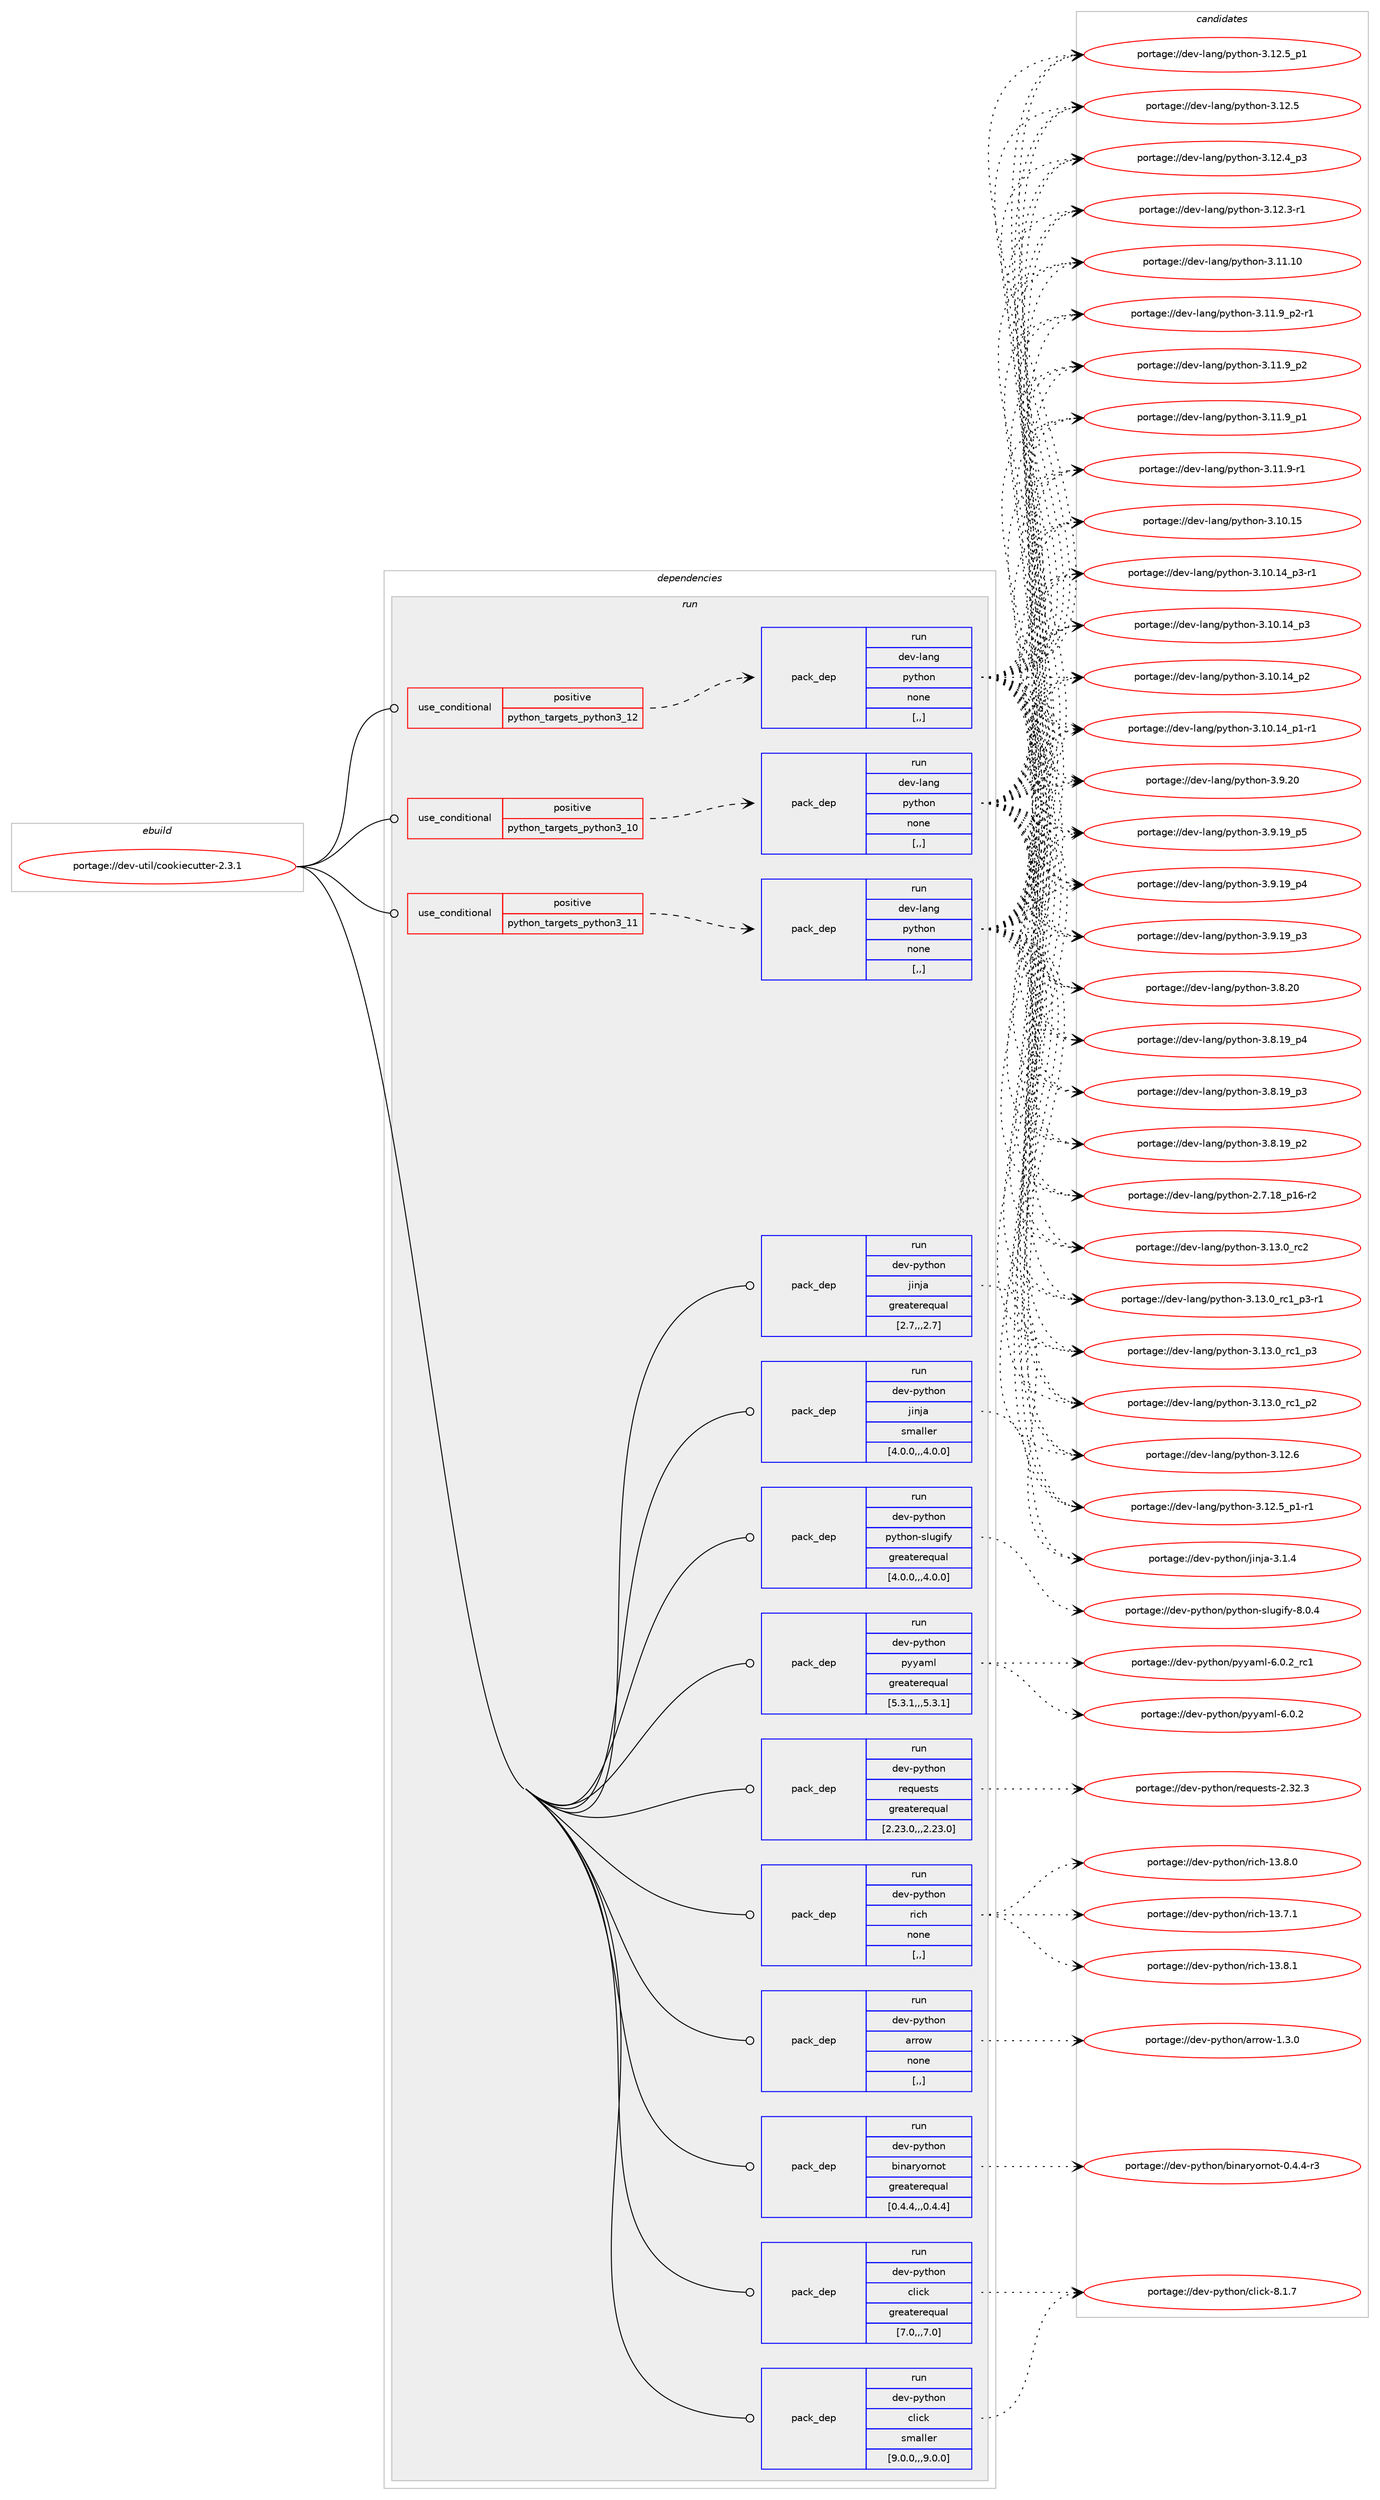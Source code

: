 digraph prolog {

# *************
# Graph options
# *************

newrank=true;
concentrate=true;
compound=true;
graph [rankdir=LR,fontname=Helvetica,fontsize=10,ranksep=1.5];#, ranksep=2.5, nodesep=0.2];
edge  [arrowhead=vee];
node  [fontname=Helvetica,fontsize=10];

# **********
# The ebuild
# **********

subgraph cluster_leftcol {
color=gray;
label=<<i>ebuild</i>>;
id [label="portage://dev-util/cookiecutter-2.3.1", color=red, width=4, href="../dev-util/cookiecutter-2.3.1.svg"];
}

# ****************
# The dependencies
# ****************

subgraph cluster_midcol {
color=gray;
label=<<i>dependencies</i>>;
subgraph cluster_compile {
fillcolor="#eeeeee";
style=filled;
label=<<i>compile</i>>;
}
subgraph cluster_compileandrun {
fillcolor="#eeeeee";
style=filled;
label=<<i>compile and run</i>>;
}
subgraph cluster_run {
fillcolor="#eeeeee";
style=filled;
label=<<i>run</i>>;
subgraph cond190936 {
dependency709053 [label=<<TABLE BORDER="0" CELLBORDER="1" CELLSPACING="0" CELLPADDING="4"><TR><TD ROWSPAN="3" CELLPADDING="10">use_conditional</TD></TR><TR><TD>positive</TD></TR><TR><TD>python_targets_python3_10</TD></TR></TABLE>>, shape=none, color=red];
subgraph pack513120 {
dependency709054 [label=<<TABLE BORDER="0" CELLBORDER="1" CELLSPACING="0" CELLPADDING="4" WIDTH="220"><TR><TD ROWSPAN="6" CELLPADDING="30">pack_dep</TD></TR><TR><TD WIDTH="110">run</TD></TR><TR><TD>dev-lang</TD></TR><TR><TD>python</TD></TR><TR><TD>none</TD></TR><TR><TD>[,,]</TD></TR></TABLE>>, shape=none, color=blue];
}
dependency709053:e -> dependency709054:w [weight=20,style="dashed",arrowhead="vee"];
}
id:e -> dependency709053:w [weight=20,style="solid",arrowhead="odot"];
subgraph cond190937 {
dependency709055 [label=<<TABLE BORDER="0" CELLBORDER="1" CELLSPACING="0" CELLPADDING="4"><TR><TD ROWSPAN="3" CELLPADDING="10">use_conditional</TD></TR><TR><TD>positive</TD></TR><TR><TD>python_targets_python3_11</TD></TR></TABLE>>, shape=none, color=red];
subgraph pack513121 {
dependency709056 [label=<<TABLE BORDER="0" CELLBORDER="1" CELLSPACING="0" CELLPADDING="4" WIDTH="220"><TR><TD ROWSPAN="6" CELLPADDING="30">pack_dep</TD></TR><TR><TD WIDTH="110">run</TD></TR><TR><TD>dev-lang</TD></TR><TR><TD>python</TD></TR><TR><TD>none</TD></TR><TR><TD>[,,]</TD></TR></TABLE>>, shape=none, color=blue];
}
dependency709055:e -> dependency709056:w [weight=20,style="dashed",arrowhead="vee"];
}
id:e -> dependency709055:w [weight=20,style="solid",arrowhead="odot"];
subgraph cond190938 {
dependency709057 [label=<<TABLE BORDER="0" CELLBORDER="1" CELLSPACING="0" CELLPADDING="4"><TR><TD ROWSPAN="3" CELLPADDING="10">use_conditional</TD></TR><TR><TD>positive</TD></TR><TR><TD>python_targets_python3_12</TD></TR></TABLE>>, shape=none, color=red];
subgraph pack513122 {
dependency709058 [label=<<TABLE BORDER="0" CELLBORDER="1" CELLSPACING="0" CELLPADDING="4" WIDTH="220"><TR><TD ROWSPAN="6" CELLPADDING="30">pack_dep</TD></TR><TR><TD WIDTH="110">run</TD></TR><TR><TD>dev-lang</TD></TR><TR><TD>python</TD></TR><TR><TD>none</TD></TR><TR><TD>[,,]</TD></TR></TABLE>>, shape=none, color=blue];
}
dependency709057:e -> dependency709058:w [weight=20,style="dashed",arrowhead="vee"];
}
id:e -> dependency709057:w [weight=20,style="solid",arrowhead="odot"];
subgraph pack513123 {
dependency709059 [label=<<TABLE BORDER="0" CELLBORDER="1" CELLSPACING="0" CELLPADDING="4" WIDTH="220"><TR><TD ROWSPAN="6" CELLPADDING="30">pack_dep</TD></TR><TR><TD WIDTH="110">run</TD></TR><TR><TD>dev-python</TD></TR><TR><TD>arrow</TD></TR><TR><TD>none</TD></TR><TR><TD>[,,]</TD></TR></TABLE>>, shape=none, color=blue];
}
id:e -> dependency709059:w [weight=20,style="solid",arrowhead="odot"];
subgraph pack513124 {
dependency709060 [label=<<TABLE BORDER="0" CELLBORDER="1" CELLSPACING="0" CELLPADDING="4" WIDTH="220"><TR><TD ROWSPAN="6" CELLPADDING="30">pack_dep</TD></TR><TR><TD WIDTH="110">run</TD></TR><TR><TD>dev-python</TD></TR><TR><TD>binaryornot</TD></TR><TR><TD>greaterequal</TD></TR><TR><TD>[0.4.4,,,0.4.4]</TD></TR></TABLE>>, shape=none, color=blue];
}
id:e -> dependency709060:w [weight=20,style="solid",arrowhead="odot"];
subgraph pack513125 {
dependency709061 [label=<<TABLE BORDER="0" CELLBORDER="1" CELLSPACING="0" CELLPADDING="4" WIDTH="220"><TR><TD ROWSPAN="6" CELLPADDING="30">pack_dep</TD></TR><TR><TD WIDTH="110">run</TD></TR><TR><TD>dev-python</TD></TR><TR><TD>click</TD></TR><TR><TD>greaterequal</TD></TR><TR><TD>[7.0,,,7.0]</TD></TR></TABLE>>, shape=none, color=blue];
}
id:e -> dependency709061:w [weight=20,style="solid",arrowhead="odot"];
subgraph pack513126 {
dependency709062 [label=<<TABLE BORDER="0" CELLBORDER="1" CELLSPACING="0" CELLPADDING="4" WIDTH="220"><TR><TD ROWSPAN="6" CELLPADDING="30">pack_dep</TD></TR><TR><TD WIDTH="110">run</TD></TR><TR><TD>dev-python</TD></TR><TR><TD>click</TD></TR><TR><TD>smaller</TD></TR><TR><TD>[9.0.0,,,9.0.0]</TD></TR></TABLE>>, shape=none, color=blue];
}
id:e -> dependency709062:w [weight=20,style="solid",arrowhead="odot"];
subgraph pack513127 {
dependency709063 [label=<<TABLE BORDER="0" CELLBORDER="1" CELLSPACING="0" CELLPADDING="4" WIDTH="220"><TR><TD ROWSPAN="6" CELLPADDING="30">pack_dep</TD></TR><TR><TD WIDTH="110">run</TD></TR><TR><TD>dev-python</TD></TR><TR><TD>jinja</TD></TR><TR><TD>greaterequal</TD></TR><TR><TD>[2.7,,,2.7]</TD></TR></TABLE>>, shape=none, color=blue];
}
id:e -> dependency709063:w [weight=20,style="solid",arrowhead="odot"];
subgraph pack513128 {
dependency709064 [label=<<TABLE BORDER="0" CELLBORDER="1" CELLSPACING="0" CELLPADDING="4" WIDTH="220"><TR><TD ROWSPAN="6" CELLPADDING="30">pack_dep</TD></TR><TR><TD WIDTH="110">run</TD></TR><TR><TD>dev-python</TD></TR><TR><TD>jinja</TD></TR><TR><TD>smaller</TD></TR><TR><TD>[4.0.0,,,4.0.0]</TD></TR></TABLE>>, shape=none, color=blue];
}
id:e -> dependency709064:w [weight=20,style="solid",arrowhead="odot"];
subgraph pack513129 {
dependency709065 [label=<<TABLE BORDER="0" CELLBORDER="1" CELLSPACING="0" CELLPADDING="4" WIDTH="220"><TR><TD ROWSPAN="6" CELLPADDING="30">pack_dep</TD></TR><TR><TD WIDTH="110">run</TD></TR><TR><TD>dev-python</TD></TR><TR><TD>python-slugify</TD></TR><TR><TD>greaterequal</TD></TR><TR><TD>[4.0.0,,,4.0.0]</TD></TR></TABLE>>, shape=none, color=blue];
}
id:e -> dependency709065:w [weight=20,style="solid",arrowhead="odot"];
subgraph pack513130 {
dependency709066 [label=<<TABLE BORDER="0" CELLBORDER="1" CELLSPACING="0" CELLPADDING="4" WIDTH="220"><TR><TD ROWSPAN="6" CELLPADDING="30">pack_dep</TD></TR><TR><TD WIDTH="110">run</TD></TR><TR><TD>dev-python</TD></TR><TR><TD>pyyaml</TD></TR><TR><TD>greaterequal</TD></TR><TR><TD>[5.3.1,,,5.3.1]</TD></TR></TABLE>>, shape=none, color=blue];
}
id:e -> dependency709066:w [weight=20,style="solid",arrowhead="odot"];
subgraph pack513131 {
dependency709067 [label=<<TABLE BORDER="0" CELLBORDER="1" CELLSPACING="0" CELLPADDING="4" WIDTH="220"><TR><TD ROWSPAN="6" CELLPADDING="30">pack_dep</TD></TR><TR><TD WIDTH="110">run</TD></TR><TR><TD>dev-python</TD></TR><TR><TD>requests</TD></TR><TR><TD>greaterequal</TD></TR><TR><TD>[2.23.0,,,2.23.0]</TD></TR></TABLE>>, shape=none, color=blue];
}
id:e -> dependency709067:w [weight=20,style="solid",arrowhead="odot"];
subgraph pack513132 {
dependency709068 [label=<<TABLE BORDER="0" CELLBORDER="1" CELLSPACING="0" CELLPADDING="4" WIDTH="220"><TR><TD ROWSPAN="6" CELLPADDING="30">pack_dep</TD></TR><TR><TD WIDTH="110">run</TD></TR><TR><TD>dev-python</TD></TR><TR><TD>rich</TD></TR><TR><TD>none</TD></TR><TR><TD>[,,]</TD></TR></TABLE>>, shape=none, color=blue];
}
id:e -> dependency709068:w [weight=20,style="solid",arrowhead="odot"];
}
}

# **************
# The candidates
# **************

subgraph cluster_choices {
rank=same;
color=gray;
label=<<i>candidates</i>>;

subgraph choice513120 {
color=black;
nodesep=1;
choice10010111845108971101034711212111610411111045514649514648951149950 [label="portage://dev-lang/python-3.13.0_rc2", color=red, width=4,href="../dev-lang/python-3.13.0_rc2.svg"];
choice1001011184510897110103471121211161041111104551464951464895114994995112514511449 [label="portage://dev-lang/python-3.13.0_rc1_p3-r1", color=red, width=4,href="../dev-lang/python-3.13.0_rc1_p3-r1.svg"];
choice100101118451089711010347112121116104111110455146495146489511499499511251 [label="portage://dev-lang/python-3.13.0_rc1_p3", color=red, width=4,href="../dev-lang/python-3.13.0_rc1_p3.svg"];
choice100101118451089711010347112121116104111110455146495146489511499499511250 [label="portage://dev-lang/python-3.13.0_rc1_p2", color=red, width=4,href="../dev-lang/python-3.13.0_rc1_p2.svg"];
choice10010111845108971101034711212111610411111045514649504654 [label="portage://dev-lang/python-3.12.6", color=red, width=4,href="../dev-lang/python-3.12.6.svg"];
choice1001011184510897110103471121211161041111104551464950465395112494511449 [label="portage://dev-lang/python-3.12.5_p1-r1", color=red, width=4,href="../dev-lang/python-3.12.5_p1-r1.svg"];
choice100101118451089711010347112121116104111110455146495046539511249 [label="portage://dev-lang/python-3.12.5_p1", color=red, width=4,href="../dev-lang/python-3.12.5_p1.svg"];
choice10010111845108971101034711212111610411111045514649504653 [label="portage://dev-lang/python-3.12.5", color=red, width=4,href="../dev-lang/python-3.12.5.svg"];
choice100101118451089711010347112121116104111110455146495046529511251 [label="portage://dev-lang/python-3.12.4_p3", color=red, width=4,href="../dev-lang/python-3.12.4_p3.svg"];
choice100101118451089711010347112121116104111110455146495046514511449 [label="portage://dev-lang/python-3.12.3-r1", color=red, width=4,href="../dev-lang/python-3.12.3-r1.svg"];
choice1001011184510897110103471121211161041111104551464949464948 [label="portage://dev-lang/python-3.11.10", color=red, width=4,href="../dev-lang/python-3.11.10.svg"];
choice1001011184510897110103471121211161041111104551464949465795112504511449 [label="portage://dev-lang/python-3.11.9_p2-r1", color=red, width=4,href="../dev-lang/python-3.11.9_p2-r1.svg"];
choice100101118451089711010347112121116104111110455146494946579511250 [label="portage://dev-lang/python-3.11.9_p2", color=red, width=4,href="../dev-lang/python-3.11.9_p2.svg"];
choice100101118451089711010347112121116104111110455146494946579511249 [label="portage://dev-lang/python-3.11.9_p1", color=red, width=4,href="../dev-lang/python-3.11.9_p1.svg"];
choice100101118451089711010347112121116104111110455146494946574511449 [label="portage://dev-lang/python-3.11.9-r1", color=red, width=4,href="../dev-lang/python-3.11.9-r1.svg"];
choice1001011184510897110103471121211161041111104551464948464953 [label="portage://dev-lang/python-3.10.15", color=red, width=4,href="../dev-lang/python-3.10.15.svg"];
choice100101118451089711010347112121116104111110455146494846495295112514511449 [label="portage://dev-lang/python-3.10.14_p3-r1", color=red, width=4,href="../dev-lang/python-3.10.14_p3-r1.svg"];
choice10010111845108971101034711212111610411111045514649484649529511251 [label="portage://dev-lang/python-3.10.14_p3", color=red, width=4,href="../dev-lang/python-3.10.14_p3.svg"];
choice10010111845108971101034711212111610411111045514649484649529511250 [label="portage://dev-lang/python-3.10.14_p2", color=red, width=4,href="../dev-lang/python-3.10.14_p2.svg"];
choice100101118451089711010347112121116104111110455146494846495295112494511449 [label="portage://dev-lang/python-3.10.14_p1-r1", color=red, width=4,href="../dev-lang/python-3.10.14_p1-r1.svg"];
choice10010111845108971101034711212111610411111045514657465048 [label="portage://dev-lang/python-3.9.20", color=red, width=4,href="../dev-lang/python-3.9.20.svg"];
choice100101118451089711010347112121116104111110455146574649579511253 [label="portage://dev-lang/python-3.9.19_p5", color=red, width=4,href="../dev-lang/python-3.9.19_p5.svg"];
choice100101118451089711010347112121116104111110455146574649579511252 [label="portage://dev-lang/python-3.9.19_p4", color=red, width=4,href="../dev-lang/python-3.9.19_p4.svg"];
choice100101118451089711010347112121116104111110455146574649579511251 [label="portage://dev-lang/python-3.9.19_p3", color=red, width=4,href="../dev-lang/python-3.9.19_p3.svg"];
choice10010111845108971101034711212111610411111045514656465048 [label="portage://dev-lang/python-3.8.20", color=red, width=4,href="../dev-lang/python-3.8.20.svg"];
choice100101118451089711010347112121116104111110455146564649579511252 [label="portage://dev-lang/python-3.8.19_p4", color=red, width=4,href="../dev-lang/python-3.8.19_p4.svg"];
choice100101118451089711010347112121116104111110455146564649579511251 [label="portage://dev-lang/python-3.8.19_p3", color=red, width=4,href="../dev-lang/python-3.8.19_p3.svg"];
choice100101118451089711010347112121116104111110455146564649579511250 [label="portage://dev-lang/python-3.8.19_p2", color=red, width=4,href="../dev-lang/python-3.8.19_p2.svg"];
choice100101118451089711010347112121116104111110455046554649569511249544511450 [label="portage://dev-lang/python-2.7.18_p16-r2", color=red, width=4,href="../dev-lang/python-2.7.18_p16-r2.svg"];
dependency709054:e -> choice10010111845108971101034711212111610411111045514649514648951149950:w [style=dotted,weight="100"];
dependency709054:e -> choice1001011184510897110103471121211161041111104551464951464895114994995112514511449:w [style=dotted,weight="100"];
dependency709054:e -> choice100101118451089711010347112121116104111110455146495146489511499499511251:w [style=dotted,weight="100"];
dependency709054:e -> choice100101118451089711010347112121116104111110455146495146489511499499511250:w [style=dotted,weight="100"];
dependency709054:e -> choice10010111845108971101034711212111610411111045514649504654:w [style=dotted,weight="100"];
dependency709054:e -> choice1001011184510897110103471121211161041111104551464950465395112494511449:w [style=dotted,weight="100"];
dependency709054:e -> choice100101118451089711010347112121116104111110455146495046539511249:w [style=dotted,weight="100"];
dependency709054:e -> choice10010111845108971101034711212111610411111045514649504653:w [style=dotted,weight="100"];
dependency709054:e -> choice100101118451089711010347112121116104111110455146495046529511251:w [style=dotted,weight="100"];
dependency709054:e -> choice100101118451089711010347112121116104111110455146495046514511449:w [style=dotted,weight="100"];
dependency709054:e -> choice1001011184510897110103471121211161041111104551464949464948:w [style=dotted,weight="100"];
dependency709054:e -> choice1001011184510897110103471121211161041111104551464949465795112504511449:w [style=dotted,weight="100"];
dependency709054:e -> choice100101118451089711010347112121116104111110455146494946579511250:w [style=dotted,weight="100"];
dependency709054:e -> choice100101118451089711010347112121116104111110455146494946579511249:w [style=dotted,weight="100"];
dependency709054:e -> choice100101118451089711010347112121116104111110455146494946574511449:w [style=dotted,weight="100"];
dependency709054:e -> choice1001011184510897110103471121211161041111104551464948464953:w [style=dotted,weight="100"];
dependency709054:e -> choice100101118451089711010347112121116104111110455146494846495295112514511449:w [style=dotted,weight="100"];
dependency709054:e -> choice10010111845108971101034711212111610411111045514649484649529511251:w [style=dotted,weight="100"];
dependency709054:e -> choice10010111845108971101034711212111610411111045514649484649529511250:w [style=dotted,weight="100"];
dependency709054:e -> choice100101118451089711010347112121116104111110455146494846495295112494511449:w [style=dotted,weight="100"];
dependency709054:e -> choice10010111845108971101034711212111610411111045514657465048:w [style=dotted,weight="100"];
dependency709054:e -> choice100101118451089711010347112121116104111110455146574649579511253:w [style=dotted,weight="100"];
dependency709054:e -> choice100101118451089711010347112121116104111110455146574649579511252:w [style=dotted,weight="100"];
dependency709054:e -> choice100101118451089711010347112121116104111110455146574649579511251:w [style=dotted,weight="100"];
dependency709054:e -> choice10010111845108971101034711212111610411111045514656465048:w [style=dotted,weight="100"];
dependency709054:e -> choice100101118451089711010347112121116104111110455146564649579511252:w [style=dotted,weight="100"];
dependency709054:e -> choice100101118451089711010347112121116104111110455146564649579511251:w [style=dotted,weight="100"];
dependency709054:e -> choice100101118451089711010347112121116104111110455146564649579511250:w [style=dotted,weight="100"];
dependency709054:e -> choice100101118451089711010347112121116104111110455046554649569511249544511450:w [style=dotted,weight="100"];
}
subgraph choice513121 {
color=black;
nodesep=1;
choice10010111845108971101034711212111610411111045514649514648951149950 [label="portage://dev-lang/python-3.13.0_rc2", color=red, width=4,href="../dev-lang/python-3.13.0_rc2.svg"];
choice1001011184510897110103471121211161041111104551464951464895114994995112514511449 [label="portage://dev-lang/python-3.13.0_rc1_p3-r1", color=red, width=4,href="../dev-lang/python-3.13.0_rc1_p3-r1.svg"];
choice100101118451089711010347112121116104111110455146495146489511499499511251 [label="portage://dev-lang/python-3.13.0_rc1_p3", color=red, width=4,href="../dev-lang/python-3.13.0_rc1_p3.svg"];
choice100101118451089711010347112121116104111110455146495146489511499499511250 [label="portage://dev-lang/python-3.13.0_rc1_p2", color=red, width=4,href="../dev-lang/python-3.13.0_rc1_p2.svg"];
choice10010111845108971101034711212111610411111045514649504654 [label="portage://dev-lang/python-3.12.6", color=red, width=4,href="../dev-lang/python-3.12.6.svg"];
choice1001011184510897110103471121211161041111104551464950465395112494511449 [label="portage://dev-lang/python-3.12.5_p1-r1", color=red, width=4,href="../dev-lang/python-3.12.5_p1-r1.svg"];
choice100101118451089711010347112121116104111110455146495046539511249 [label="portage://dev-lang/python-3.12.5_p1", color=red, width=4,href="../dev-lang/python-3.12.5_p1.svg"];
choice10010111845108971101034711212111610411111045514649504653 [label="portage://dev-lang/python-3.12.5", color=red, width=4,href="../dev-lang/python-3.12.5.svg"];
choice100101118451089711010347112121116104111110455146495046529511251 [label="portage://dev-lang/python-3.12.4_p3", color=red, width=4,href="../dev-lang/python-3.12.4_p3.svg"];
choice100101118451089711010347112121116104111110455146495046514511449 [label="portage://dev-lang/python-3.12.3-r1", color=red, width=4,href="../dev-lang/python-3.12.3-r1.svg"];
choice1001011184510897110103471121211161041111104551464949464948 [label="portage://dev-lang/python-3.11.10", color=red, width=4,href="../dev-lang/python-3.11.10.svg"];
choice1001011184510897110103471121211161041111104551464949465795112504511449 [label="portage://dev-lang/python-3.11.9_p2-r1", color=red, width=4,href="../dev-lang/python-3.11.9_p2-r1.svg"];
choice100101118451089711010347112121116104111110455146494946579511250 [label="portage://dev-lang/python-3.11.9_p2", color=red, width=4,href="../dev-lang/python-3.11.9_p2.svg"];
choice100101118451089711010347112121116104111110455146494946579511249 [label="portage://dev-lang/python-3.11.9_p1", color=red, width=4,href="../dev-lang/python-3.11.9_p1.svg"];
choice100101118451089711010347112121116104111110455146494946574511449 [label="portage://dev-lang/python-3.11.9-r1", color=red, width=4,href="../dev-lang/python-3.11.9-r1.svg"];
choice1001011184510897110103471121211161041111104551464948464953 [label="portage://dev-lang/python-3.10.15", color=red, width=4,href="../dev-lang/python-3.10.15.svg"];
choice100101118451089711010347112121116104111110455146494846495295112514511449 [label="portage://dev-lang/python-3.10.14_p3-r1", color=red, width=4,href="../dev-lang/python-3.10.14_p3-r1.svg"];
choice10010111845108971101034711212111610411111045514649484649529511251 [label="portage://dev-lang/python-3.10.14_p3", color=red, width=4,href="../dev-lang/python-3.10.14_p3.svg"];
choice10010111845108971101034711212111610411111045514649484649529511250 [label="portage://dev-lang/python-3.10.14_p2", color=red, width=4,href="../dev-lang/python-3.10.14_p2.svg"];
choice100101118451089711010347112121116104111110455146494846495295112494511449 [label="portage://dev-lang/python-3.10.14_p1-r1", color=red, width=4,href="../dev-lang/python-3.10.14_p1-r1.svg"];
choice10010111845108971101034711212111610411111045514657465048 [label="portage://dev-lang/python-3.9.20", color=red, width=4,href="../dev-lang/python-3.9.20.svg"];
choice100101118451089711010347112121116104111110455146574649579511253 [label="portage://dev-lang/python-3.9.19_p5", color=red, width=4,href="../dev-lang/python-3.9.19_p5.svg"];
choice100101118451089711010347112121116104111110455146574649579511252 [label="portage://dev-lang/python-3.9.19_p4", color=red, width=4,href="../dev-lang/python-3.9.19_p4.svg"];
choice100101118451089711010347112121116104111110455146574649579511251 [label="portage://dev-lang/python-3.9.19_p3", color=red, width=4,href="../dev-lang/python-3.9.19_p3.svg"];
choice10010111845108971101034711212111610411111045514656465048 [label="portage://dev-lang/python-3.8.20", color=red, width=4,href="../dev-lang/python-3.8.20.svg"];
choice100101118451089711010347112121116104111110455146564649579511252 [label="portage://dev-lang/python-3.8.19_p4", color=red, width=4,href="../dev-lang/python-3.8.19_p4.svg"];
choice100101118451089711010347112121116104111110455146564649579511251 [label="portage://dev-lang/python-3.8.19_p3", color=red, width=4,href="../dev-lang/python-3.8.19_p3.svg"];
choice100101118451089711010347112121116104111110455146564649579511250 [label="portage://dev-lang/python-3.8.19_p2", color=red, width=4,href="../dev-lang/python-3.8.19_p2.svg"];
choice100101118451089711010347112121116104111110455046554649569511249544511450 [label="portage://dev-lang/python-2.7.18_p16-r2", color=red, width=4,href="../dev-lang/python-2.7.18_p16-r2.svg"];
dependency709056:e -> choice10010111845108971101034711212111610411111045514649514648951149950:w [style=dotted,weight="100"];
dependency709056:e -> choice1001011184510897110103471121211161041111104551464951464895114994995112514511449:w [style=dotted,weight="100"];
dependency709056:e -> choice100101118451089711010347112121116104111110455146495146489511499499511251:w [style=dotted,weight="100"];
dependency709056:e -> choice100101118451089711010347112121116104111110455146495146489511499499511250:w [style=dotted,weight="100"];
dependency709056:e -> choice10010111845108971101034711212111610411111045514649504654:w [style=dotted,weight="100"];
dependency709056:e -> choice1001011184510897110103471121211161041111104551464950465395112494511449:w [style=dotted,weight="100"];
dependency709056:e -> choice100101118451089711010347112121116104111110455146495046539511249:w [style=dotted,weight="100"];
dependency709056:e -> choice10010111845108971101034711212111610411111045514649504653:w [style=dotted,weight="100"];
dependency709056:e -> choice100101118451089711010347112121116104111110455146495046529511251:w [style=dotted,weight="100"];
dependency709056:e -> choice100101118451089711010347112121116104111110455146495046514511449:w [style=dotted,weight="100"];
dependency709056:e -> choice1001011184510897110103471121211161041111104551464949464948:w [style=dotted,weight="100"];
dependency709056:e -> choice1001011184510897110103471121211161041111104551464949465795112504511449:w [style=dotted,weight="100"];
dependency709056:e -> choice100101118451089711010347112121116104111110455146494946579511250:w [style=dotted,weight="100"];
dependency709056:e -> choice100101118451089711010347112121116104111110455146494946579511249:w [style=dotted,weight="100"];
dependency709056:e -> choice100101118451089711010347112121116104111110455146494946574511449:w [style=dotted,weight="100"];
dependency709056:e -> choice1001011184510897110103471121211161041111104551464948464953:w [style=dotted,weight="100"];
dependency709056:e -> choice100101118451089711010347112121116104111110455146494846495295112514511449:w [style=dotted,weight="100"];
dependency709056:e -> choice10010111845108971101034711212111610411111045514649484649529511251:w [style=dotted,weight="100"];
dependency709056:e -> choice10010111845108971101034711212111610411111045514649484649529511250:w [style=dotted,weight="100"];
dependency709056:e -> choice100101118451089711010347112121116104111110455146494846495295112494511449:w [style=dotted,weight="100"];
dependency709056:e -> choice10010111845108971101034711212111610411111045514657465048:w [style=dotted,weight="100"];
dependency709056:e -> choice100101118451089711010347112121116104111110455146574649579511253:w [style=dotted,weight="100"];
dependency709056:e -> choice100101118451089711010347112121116104111110455146574649579511252:w [style=dotted,weight="100"];
dependency709056:e -> choice100101118451089711010347112121116104111110455146574649579511251:w [style=dotted,weight="100"];
dependency709056:e -> choice10010111845108971101034711212111610411111045514656465048:w [style=dotted,weight="100"];
dependency709056:e -> choice100101118451089711010347112121116104111110455146564649579511252:w [style=dotted,weight="100"];
dependency709056:e -> choice100101118451089711010347112121116104111110455146564649579511251:w [style=dotted,weight="100"];
dependency709056:e -> choice100101118451089711010347112121116104111110455146564649579511250:w [style=dotted,weight="100"];
dependency709056:e -> choice100101118451089711010347112121116104111110455046554649569511249544511450:w [style=dotted,weight="100"];
}
subgraph choice513122 {
color=black;
nodesep=1;
choice10010111845108971101034711212111610411111045514649514648951149950 [label="portage://dev-lang/python-3.13.0_rc2", color=red, width=4,href="../dev-lang/python-3.13.0_rc2.svg"];
choice1001011184510897110103471121211161041111104551464951464895114994995112514511449 [label="portage://dev-lang/python-3.13.0_rc1_p3-r1", color=red, width=4,href="../dev-lang/python-3.13.0_rc1_p3-r1.svg"];
choice100101118451089711010347112121116104111110455146495146489511499499511251 [label="portage://dev-lang/python-3.13.0_rc1_p3", color=red, width=4,href="../dev-lang/python-3.13.0_rc1_p3.svg"];
choice100101118451089711010347112121116104111110455146495146489511499499511250 [label="portage://dev-lang/python-3.13.0_rc1_p2", color=red, width=4,href="../dev-lang/python-3.13.0_rc1_p2.svg"];
choice10010111845108971101034711212111610411111045514649504654 [label="portage://dev-lang/python-3.12.6", color=red, width=4,href="../dev-lang/python-3.12.6.svg"];
choice1001011184510897110103471121211161041111104551464950465395112494511449 [label="portage://dev-lang/python-3.12.5_p1-r1", color=red, width=4,href="../dev-lang/python-3.12.5_p1-r1.svg"];
choice100101118451089711010347112121116104111110455146495046539511249 [label="portage://dev-lang/python-3.12.5_p1", color=red, width=4,href="../dev-lang/python-3.12.5_p1.svg"];
choice10010111845108971101034711212111610411111045514649504653 [label="portage://dev-lang/python-3.12.5", color=red, width=4,href="../dev-lang/python-3.12.5.svg"];
choice100101118451089711010347112121116104111110455146495046529511251 [label="portage://dev-lang/python-3.12.4_p3", color=red, width=4,href="../dev-lang/python-3.12.4_p3.svg"];
choice100101118451089711010347112121116104111110455146495046514511449 [label="portage://dev-lang/python-3.12.3-r1", color=red, width=4,href="../dev-lang/python-3.12.3-r1.svg"];
choice1001011184510897110103471121211161041111104551464949464948 [label="portage://dev-lang/python-3.11.10", color=red, width=4,href="../dev-lang/python-3.11.10.svg"];
choice1001011184510897110103471121211161041111104551464949465795112504511449 [label="portage://dev-lang/python-3.11.9_p2-r1", color=red, width=4,href="../dev-lang/python-3.11.9_p2-r1.svg"];
choice100101118451089711010347112121116104111110455146494946579511250 [label="portage://dev-lang/python-3.11.9_p2", color=red, width=4,href="../dev-lang/python-3.11.9_p2.svg"];
choice100101118451089711010347112121116104111110455146494946579511249 [label="portage://dev-lang/python-3.11.9_p1", color=red, width=4,href="../dev-lang/python-3.11.9_p1.svg"];
choice100101118451089711010347112121116104111110455146494946574511449 [label="portage://dev-lang/python-3.11.9-r1", color=red, width=4,href="../dev-lang/python-3.11.9-r1.svg"];
choice1001011184510897110103471121211161041111104551464948464953 [label="portage://dev-lang/python-3.10.15", color=red, width=4,href="../dev-lang/python-3.10.15.svg"];
choice100101118451089711010347112121116104111110455146494846495295112514511449 [label="portage://dev-lang/python-3.10.14_p3-r1", color=red, width=4,href="../dev-lang/python-3.10.14_p3-r1.svg"];
choice10010111845108971101034711212111610411111045514649484649529511251 [label="portage://dev-lang/python-3.10.14_p3", color=red, width=4,href="../dev-lang/python-3.10.14_p3.svg"];
choice10010111845108971101034711212111610411111045514649484649529511250 [label="portage://dev-lang/python-3.10.14_p2", color=red, width=4,href="../dev-lang/python-3.10.14_p2.svg"];
choice100101118451089711010347112121116104111110455146494846495295112494511449 [label="portage://dev-lang/python-3.10.14_p1-r1", color=red, width=4,href="../dev-lang/python-3.10.14_p1-r1.svg"];
choice10010111845108971101034711212111610411111045514657465048 [label="portage://dev-lang/python-3.9.20", color=red, width=4,href="../dev-lang/python-3.9.20.svg"];
choice100101118451089711010347112121116104111110455146574649579511253 [label="portage://dev-lang/python-3.9.19_p5", color=red, width=4,href="../dev-lang/python-3.9.19_p5.svg"];
choice100101118451089711010347112121116104111110455146574649579511252 [label="portage://dev-lang/python-3.9.19_p4", color=red, width=4,href="../dev-lang/python-3.9.19_p4.svg"];
choice100101118451089711010347112121116104111110455146574649579511251 [label="portage://dev-lang/python-3.9.19_p3", color=red, width=4,href="../dev-lang/python-3.9.19_p3.svg"];
choice10010111845108971101034711212111610411111045514656465048 [label="portage://dev-lang/python-3.8.20", color=red, width=4,href="../dev-lang/python-3.8.20.svg"];
choice100101118451089711010347112121116104111110455146564649579511252 [label="portage://dev-lang/python-3.8.19_p4", color=red, width=4,href="../dev-lang/python-3.8.19_p4.svg"];
choice100101118451089711010347112121116104111110455146564649579511251 [label="portage://dev-lang/python-3.8.19_p3", color=red, width=4,href="../dev-lang/python-3.8.19_p3.svg"];
choice100101118451089711010347112121116104111110455146564649579511250 [label="portage://dev-lang/python-3.8.19_p2", color=red, width=4,href="../dev-lang/python-3.8.19_p2.svg"];
choice100101118451089711010347112121116104111110455046554649569511249544511450 [label="portage://dev-lang/python-2.7.18_p16-r2", color=red, width=4,href="../dev-lang/python-2.7.18_p16-r2.svg"];
dependency709058:e -> choice10010111845108971101034711212111610411111045514649514648951149950:w [style=dotted,weight="100"];
dependency709058:e -> choice1001011184510897110103471121211161041111104551464951464895114994995112514511449:w [style=dotted,weight="100"];
dependency709058:e -> choice100101118451089711010347112121116104111110455146495146489511499499511251:w [style=dotted,weight="100"];
dependency709058:e -> choice100101118451089711010347112121116104111110455146495146489511499499511250:w [style=dotted,weight="100"];
dependency709058:e -> choice10010111845108971101034711212111610411111045514649504654:w [style=dotted,weight="100"];
dependency709058:e -> choice1001011184510897110103471121211161041111104551464950465395112494511449:w [style=dotted,weight="100"];
dependency709058:e -> choice100101118451089711010347112121116104111110455146495046539511249:w [style=dotted,weight="100"];
dependency709058:e -> choice10010111845108971101034711212111610411111045514649504653:w [style=dotted,weight="100"];
dependency709058:e -> choice100101118451089711010347112121116104111110455146495046529511251:w [style=dotted,weight="100"];
dependency709058:e -> choice100101118451089711010347112121116104111110455146495046514511449:w [style=dotted,weight="100"];
dependency709058:e -> choice1001011184510897110103471121211161041111104551464949464948:w [style=dotted,weight="100"];
dependency709058:e -> choice1001011184510897110103471121211161041111104551464949465795112504511449:w [style=dotted,weight="100"];
dependency709058:e -> choice100101118451089711010347112121116104111110455146494946579511250:w [style=dotted,weight="100"];
dependency709058:e -> choice100101118451089711010347112121116104111110455146494946579511249:w [style=dotted,weight="100"];
dependency709058:e -> choice100101118451089711010347112121116104111110455146494946574511449:w [style=dotted,weight="100"];
dependency709058:e -> choice1001011184510897110103471121211161041111104551464948464953:w [style=dotted,weight="100"];
dependency709058:e -> choice100101118451089711010347112121116104111110455146494846495295112514511449:w [style=dotted,weight="100"];
dependency709058:e -> choice10010111845108971101034711212111610411111045514649484649529511251:w [style=dotted,weight="100"];
dependency709058:e -> choice10010111845108971101034711212111610411111045514649484649529511250:w [style=dotted,weight="100"];
dependency709058:e -> choice100101118451089711010347112121116104111110455146494846495295112494511449:w [style=dotted,weight="100"];
dependency709058:e -> choice10010111845108971101034711212111610411111045514657465048:w [style=dotted,weight="100"];
dependency709058:e -> choice100101118451089711010347112121116104111110455146574649579511253:w [style=dotted,weight="100"];
dependency709058:e -> choice100101118451089711010347112121116104111110455146574649579511252:w [style=dotted,weight="100"];
dependency709058:e -> choice100101118451089711010347112121116104111110455146574649579511251:w [style=dotted,weight="100"];
dependency709058:e -> choice10010111845108971101034711212111610411111045514656465048:w [style=dotted,weight="100"];
dependency709058:e -> choice100101118451089711010347112121116104111110455146564649579511252:w [style=dotted,weight="100"];
dependency709058:e -> choice100101118451089711010347112121116104111110455146564649579511251:w [style=dotted,weight="100"];
dependency709058:e -> choice100101118451089711010347112121116104111110455146564649579511250:w [style=dotted,weight="100"];
dependency709058:e -> choice100101118451089711010347112121116104111110455046554649569511249544511450:w [style=dotted,weight="100"];
}
subgraph choice513123 {
color=black;
nodesep=1;
choice100101118451121211161041111104797114114111119454946514648 [label="portage://dev-python/arrow-1.3.0", color=red, width=4,href="../dev-python/arrow-1.3.0.svg"];
dependency709059:e -> choice100101118451121211161041111104797114114111119454946514648:w [style=dotted,weight="100"];
}
subgraph choice513124 {
color=black;
nodesep=1;
choice100101118451121211161041111104798105110971141211111141101111164548465246524511451 [label="portage://dev-python/binaryornot-0.4.4-r3", color=red, width=4,href="../dev-python/binaryornot-0.4.4-r3.svg"];
dependency709060:e -> choice100101118451121211161041111104798105110971141211111141101111164548465246524511451:w [style=dotted,weight="100"];
}
subgraph choice513125 {
color=black;
nodesep=1;
choice10010111845112121116104111110479910810599107455646494655 [label="portage://dev-python/click-8.1.7", color=red, width=4,href="../dev-python/click-8.1.7.svg"];
dependency709061:e -> choice10010111845112121116104111110479910810599107455646494655:w [style=dotted,weight="100"];
}
subgraph choice513126 {
color=black;
nodesep=1;
choice10010111845112121116104111110479910810599107455646494655 [label="portage://dev-python/click-8.1.7", color=red, width=4,href="../dev-python/click-8.1.7.svg"];
dependency709062:e -> choice10010111845112121116104111110479910810599107455646494655:w [style=dotted,weight="100"];
}
subgraph choice513127 {
color=black;
nodesep=1;
choice100101118451121211161041111104710610511010697455146494652 [label="portage://dev-python/jinja-3.1.4", color=red, width=4,href="../dev-python/jinja-3.1.4.svg"];
dependency709063:e -> choice100101118451121211161041111104710610511010697455146494652:w [style=dotted,weight="100"];
}
subgraph choice513128 {
color=black;
nodesep=1;
choice100101118451121211161041111104710610511010697455146494652 [label="portage://dev-python/jinja-3.1.4", color=red, width=4,href="../dev-python/jinja-3.1.4.svg"];
dependency709064:e -> choice100101118451121211161041111104710610511010697455146494652:w [style=dotted,weight="100"];
}
subgraph choice513129 {
color=black;
nodesep=1;
choice100101118451121211161041111104711212111610411111045115108117103105102121455646484652 [label="portage://dev-python/python-slugify-8.0.4", color=red, width=4,href="../dev-python/python-slugify-8.0.4.svg"];
dependency709065:e -> choice100101118451121211161041111104711212111610411111045115108117103105102121455646484652:w [style=dotted,weight="100"];
}
subgraph choice513130 {
color=black;
nodesep=1;
choice100101118451121211161041111104711212112197109108455446484650951149949 [label="portage://dev-python/pyyaml-6.0.2_rc1", color=red, width=4,href="../dev-python/pyyaml-6.0.2_rc1.svg"];
choice100101118451121211161041111104711212112197109108455446484650 [label="portage://dev-python/pyyaml-6.0.2", color=red, width=4,href="../dev-python/pyyaml-6.0.2.svg"];
dependency709066:e -> choice100101118451121211161041111104711212112197109108455446484650951149949:w [style=dotted,weight="100"];
dependency709066:e -> choice100101118451121211161041111104711212112197109108455446484650:w [style=dotted,weight="100"];
}
subgraph choice513131 {
color=black;
nodesep=1;
choice100101118451121211161041111104711410111311710111511611545504651504651 [label="portage://dev-python/requests-2.32.3", color=red, width=4,href="../dev-python/requests-2.32.3.svg"];
dependency709067:e -> choice100101118451121211161041111104711410111311710111511611545504651504651:w [style=dotted,weight="100"];
}
subgraph choice513132 {
color=black;
nodesep=1;
choice10010111845112121116104111110471141059910445495146564649 [label="portage://dev-python/rich-13.8.1", color=red, width=4,href="../dev-python/rich-13.8.1.svg"];
choice10010111845112121116104111110471141059910445495146564648 [label="portage://dev-python/rich-13.8.0", color=red, width=4,href="../dev-python/rich-13.8.0.svg"];
choice10010111845112121116104111110471141059910445495146554649 [label="portage://dev-python/rich-13.7.1", color=red, width=4,href="../dev-python/rich-13.7.1.svg"];
dependency709068:e -> choice10010111845112121116104111110471141059910445495146564649:w [style=dotted,weight="100"];
dependency709068:e -> choice10010111845112121116104111110471141059910445495146564648:w [style=dotted,weight="100"];
dependency709068:e -> choice10010111845112121116104111110471141059910445495146554649:w [style=dotted,weight="100"];
}
}

}
